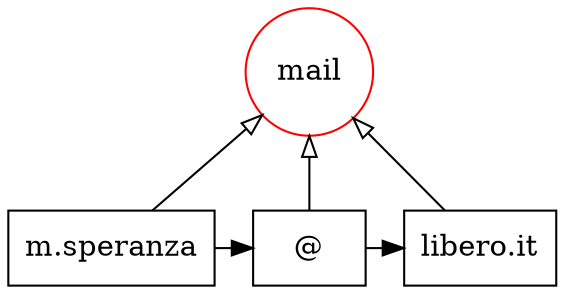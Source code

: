 digraph {
   rankdir=BT;
   edge [arrowhead=empty];

   subgraph {
      rank="source";
      edge [arrowhead=normal];
      node [shape=box];
      t97 [label="m.speranza"];
      t98 [label="@"];
      t99 [label="libero.it"];
      t97 -> t98;
      t98 -> t99;
   }

   subgraph {
      rank="same";
      node [color=red,shape=circle];
      tag196 [label=mail]; 
   }

   subgraph {
      rank="same";
      node [color=blue,shape=circle];
   }

   subgraph {
      rank="same";
      node [color=green,shape=circle];
   }

   subgraph {
      rank="same";
      node [color=orange,shape=circle];
   }
   t97 -> tag196;
   t98 -> tag196;
   t99 -> tag196;
}